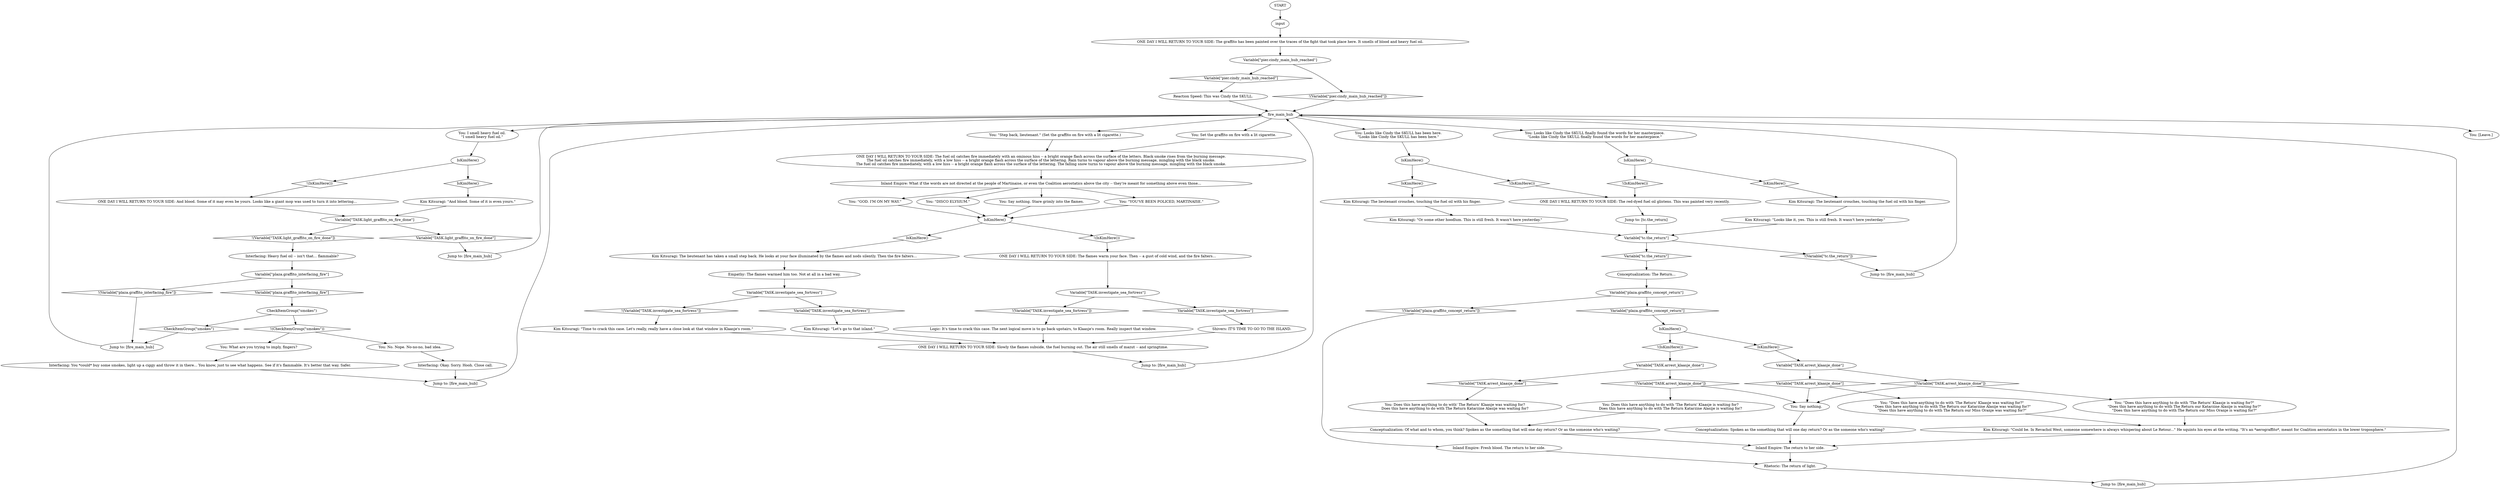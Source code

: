 # PLAZA / GRAFFITO
# There's a giant graffito on the plaza outside:
#Un jour je serai de retour près de toi
# ==================================================
digraph G {
	  0 [label="START"];
	  1 [label="input"];
	  2 [label="You: Say nothing. Stare grimly into the flames."];
	  3 [label="IsKimHere()"];
	  4 [label="IsKimHere()", shape=diamond];
	  5 [label="!(IsKimHere())", shape=diamond];
	  6 [label="ONE DAY I WILL RETURN TO YOUR SIDE: Slowly the flames subside, the fuel burning out. The air still smells of mazut -- and springtime."];
	  7 [label="You: \"YOU'VE BEEN POLICED, MARTINAISE.\""];
	  8 [label="Variable[\"TASK.arrest_klaasje_done\"]"];
	  9 [label="Variable[\"TASK.arrest_klaasje_done\"]", shape=diamond];
	  10 [label="!(Variable[\"TASK.arrest_klaasje_done\"])", shape=diamond];
	  11 [label="Interfacing: You *could* buy some smokes, light up a ciggy and throw it in there... You know, just to see what happens. See if it's flammable. It's better that way. Safer."];
	  12 [label="Rhetoric: The return of light."];
	  13 [label="Jump to: [fire_main_hub]"];
	  14 [label="ONE DAY I WILL RETURN TO YOUR SIDE: The red-dyed fuel oil glistens. This was painted very recently."];
	  15 [label="You: Looks like Cindy the SKULL has been here.\n\"Looks like Cindy the SKULL has been here.\""];
	  16 [label="You: [Leave.]"];
	  17 [label="You: No. Nope. No-no-no, bad idea."];
	  18 [label="You: Does this have anything to do with 'The Return' Klaasje is waiting for?\nDoes this have anything to do with The Return Katarzine Alasije is waiting for?"];
	  19 [label="Inland Empire: The return to her side."];
	  20 [label="You: \"Step back, lieutenant.\" (Set the graffito on fire with a lit cigarette.)"];
	  21 [label="Conceptualization: Spoken as the something that will one day return? Or as the someone who's waiting?"];
	  22 [label="Kim Kitsuragi: \"Or some other hoodlum. This is still fresh. It wasn't here yesterday.\""];
	  23 [label="Kim Kitsuragi: \"Could be. In Revachol West, someone somewhere is always whispering about Le Retour...\" He squints his eyes at the writing. \"It's an *aerograffito*, meant for Coalition aerostatics in the lower troposphere.\""];
	  24 [label="Interfacing: Heavy fuel oil -- isn't that... flammable?"];
	  25 [label="You: Set the graffito on fire with a lit cigarette."];
	  26 [label="Interfacing: Okay. Sorry. Hooh. Close call."];
	  27 [label="Variable[\"TASK.investigate_sea_fortress\"]"];
	  28 [label="Variable[\"TASK.investigate_sea_fortress\"]", shape=diamond];
	  29 [label="!(Variable[\"TASK.investigate_sea_fortress\"])", shape=diamond];
	  30 [label="Inland Empire: Fresh blood. The return to her side."];
	  31 [label="Variable[\"plaza.graffito_concept_return\"]"];
	  32 [label="Variable[\"plaza.graffito_concept_return\"]", shape=diamond];
	  33 [label="!(Variable[\"plaza.graffito_concept_return\"])", shape=diamond];
	  34 [label="ONE DAY I WILL RETURN TO YOUR SIDE: The flames warm your face. Then -- a gust of cold wind, and the fire falters..."];
	  35 [label="Kim Kitsuragi: \"Time to crack this case. Let's really, really have a close look at that window in Klaasje's room.\""];
	  36 [label="IsKimHere()"];
	  37 [label="IsKimHere()", shape=diamond];
	  38 [label="!(IsKimHere())", shape=diamond];
	  39 [label="Conceptualization: Of what and to whom, you think? Spoken as the something that will one day return? Or as the someone who's waiting?"];
	  40 [label="Jump to: [fire_main_hub]"];
	  41 [label="Variable[\"TASK.investigate_sea_fortress\"]"];
	  42 [label="Variable[\"TASK.investigate_sea_fortress\"]", shape=diamond];
	  43 [label="!(Variable[\"TASK.investigate_sea_fortress\"])", shape=diamond];
	  44 [label="Jump to: [fire_main_hub]"];
	  45 [label="Variable[\"plaza.graffito_interfacing_fire\"]"];
	  46 [label="Variable[\"plaza.graffito_interfacing_fire\"]", shape=diamond];
	  47 [label="!(Variable[\"plaza.graffito_interfacing_fire\"])", shape=diamond];
	  48 [label="Variable[\"TASK.arrest_klaasje_done\"]"];
	  49 [label="Variable[\"TASK.arrest_klaasje_done\"]", shape=diamond];
	  50 [label="!(Variable[\"TASK.arrest_klaasje_done\"])", shape=diamond];
	  51 [label="Variable[\"tc.the_return\"]"];
	  52 [label="Variable[\"tc.the_return\"]", shape=diamond];
	  53 [label="!(Variable[\"tc.the_return\"])", shape=diamond];
	  54 [label="ONE DAY I WILL RETURN TO YOUR SIDE: The fuel oil catches fire immediately with an ominous hiss -- a bright orange flash across the surface of the letters. Black smoke rises from the burning message.\nThe fuel oil catches fire immediately, with a low hiss -- a bright orange flash across the surface of the lettering. Rain turns to vapour above the burning message, mingling with the black smoke.\nThe fuel oil catches fire immediately, with a low hiss -- a bright orange flash across the surface of the lettering. The falling snow turns to vapour above the burning message, mingling with the black smoke."];
	  55 [label="IsKimHere()"];
	  56 [label="IsKimHere()", shape=diamond];
	  57 [label="!(IsKimHere())", shape=diamond];
	  58 [label="Empathy: The flames warmed him too. Not at all in a bad way."];
	  59 [label="You: \"Does this have anything to do with 'The Return' Klaasje is waiting for?\"\n\"Does this have anything to do with The Return our Katarzine Alasije is waiting for?\"\n\"Does this have anything to do with The Return our Miss Oranje is waiting for?\""];
	  60 [label="Conceptualization: The Return..."];
	  61 [label="CheckItemGroup(\"smokes\")"];
	  62 [label="CheckItemGroup(\"smokes\")", shape=diamond];
	  63 [label="!(CheckItemGroup(\"smokes\"))", shape=diamond];
	  64 [label="You: Does this have anything to do with' The Return' Klaasje was waiting for?\nDoes this have anything to do with The Return Katarzine Alasije was waiting for?"];
	  65 [label="Jump to: [fire_main_hub]"];
	  66 [label="Jump to: [fire_main_hub]"];
	  67 [label="Kim Kitsuragi: \"Let's go to that island.\""];
	  68 [label="ONE DAY I WILL RETURN TO YOUR SIDE: And blood. Some of it may even be yours. Looks like a giant mop was used to turn it into lettering..."];
	  69 [label="Variable[\"TASK.light_graffito_on_fire_done\"]"];
	  70 [label="Variable[\"TASK.light_graffito_on_fire_done\"]", shape=diamond];
	  71 [label="!(Variable[\"TASK.light_graffito_on_fire_done\"])", shape=diamond];
	  72 [label="You: I smell heavy fuel oil.\n\"I smell heavy fuel oil.\""];
	  73 [label="Kim Kitsuragi: The lieutenant crouches, touching the fuel oil with his finger."];
	  74 [label="You: \"GOD. I'M ON MY WAY.\""];
	  75 [label="You: \"Does this have anything to do with 'The Return' Klaasje was waiting for?\"\n\"Does this have anything to do with The Return our Katarzine Alasije was waiting for?\"\n\"Does this have anything to do with The Return our Miss Oranje was waiting for?\""];
	  76 [label="Jump to: [fire_main_hub]"];
	  77 [label="Inland Empire: What if the words are not directed at the people of Martinaise, or even the Coalition aerostatics above the city -- they're meant for something above even those..."];
	  78 [label="Kim Kitsuragi: The lieutenant has taken a small step back. He looks at your face illuminated by the flames and nods silently. Then the fire falters..."];
	  79 [label="Shivers: IT'S TIME TO GO TO THE ISLAND."];
	  80 [label="Jump to: [tc.the_return]"];
	  81 [label="IsKimHere()"];
	  82 [label="IsKimHere()", shape=diamond];
	  83 [label="!(IsKimHere())", shape=diamond];
	  84 [label="You: Looks like Cindy the SKULL finally found the words for her masterpiece.\n\"Looks like Cindy the SKULL finally found the words for her masterpiece.\""];
	  85 [label="Kim Kitsuragi: \"And blood. Some of it is even yours.\""];
	  86 [label="You: What are you trying to imply, fingers?"];
	  87 [label="Reaction Speed: This was Cindy the SKULL."];
	  88 [label="You: Say nothing."];
	  89 [label="ONE DAY I WILL RETURN TO YOUR SIDE: The graffito has been painted over the traces of the fight that took place here. It smells of blood and heavy fuel oil."];
	  90 [label="fire_main_hub"];
	  91 [label="Kim Kitsuragi: \"Looks like it, yes. This is still fresh. It wasn't here yesterday.\""];
	  93 [label="IsKimHere()"];
	  94 [label="IsKimHere()", shape=diamond];
	  95 [label="!(IsKimHere())", shape=diamond];
	  96 [label="Variable[\"pier.cindy_main_hub_reached\"]"];
	  97 [label="Variable[\"pier.cindy_main_hub_reached\"]", shape=diamond];
	  98 [label="!(Variable[\"pier.cindy_main_hub_reached\"])", shape=diamond];
	  99 [label="Kim Kitsuragi: The lieutenant crouches, touching the fuel oil with his finger."];
	  100 [label="You: \"DISCO ELYSIUM.\""];
	  101 [label="Logic: It's time to crack this case. The next logical move is to go back upstairs, to Klaasje's room. Really inspect that window."];
	  0 -> 1
	  1 -> 89
	  2 -> 55
	  3 -> 4
	  3 -> 5
	  4 -> 99
	  5 -> 14
	  6 -> 40
	  7 -> 55
	  8 -> 9
	  8 -> 10
	  9 -> 64
	  10 -> 88
	  10 -> 18
	  11 -> 13
	  12 -> 76
	  13 -> 90
	  14 -> 80
	  15 -> 3
	  17 -> 26
	  18 -> 39
	  19 -> 12
	  20 -> 54
	  21 -> 19
	  22 -> 51
	  23 -> 19
	  24 -> 45
	  25 -> 54
	  26 -> 13
	  27 -> 28
	  27 -> 29
	  28 -> 67
	  29 -> 35
	  30 -> 12
	  31 -> 32
	  31 -> 33
	  32 -> 81
	  33 -> 30
	  34 -> 41
	  35 -> 6
	  36 -> 37
	  36 -> 38
	  37 -> 73
	  38 -> 14
	  39 -> 19
	  40 -> 90
	  41 -> 42
	  41 -> 43
	  42 -> 79
	  43 -> 101
	  44 -> 90
	  45 -> 46
	  45 -> 47
	  46 -> 61
	  47 -> 66
	  48 -> 49
	  48 -> 50
	  49 -> 88
	  49 -> 75
	  50 -> 88
	  50 -> 59
	  51 -> 52
	  51 -> 53
	  52 -> 60
	  53 -> 44
	  54 -> 77
	  55 -> 56
	  55 -> 57
	  56 -> 78
	  57 -> 34
	  58 -> 27
	  59 -> 23
	  60 -> 31
	  61 -> 62
	  61 -> 63
	  62 -> 66
	  63 -> 17
	  63 -> 86
	  64 -> 39
	  65 -> 90
	  66 -> 90
	  67 -> 6
	  68 -> 69
	  69 -> 70
	  69 -> 71
	  70 -> 65
	  71 -> 24
	  72 -> 93
	  73 -> 91
	  74 -> 55
	  75 -> 23
	  76 -> 90
	  77 -> 74
	  77 -> 2
	  77 -> 100
	  77 -> 7
	  78 -> 58
	  79 -> 6
	  80 -> 51
	  81 -> 82
	  81 -> 83
	  82 -> 48
	  83 -> 8
	  84 -> 36
	  85 -> 69
	  86 -> 11
	  87 -> 90
	  88 -> 21
	  89 -> 96
	  90 -> 72
	  90 -> 15
	  90 -> 16
	  90 -> 84
	  90 -> 20
	  90 -> 25
	  91 -> 51
	  93 -> 94
	  93 -> 95
	  94 -> 85
	  95 -> 68
	  96 -> 97
	  96 -> 98
	  97 -> 87
	  98 -> 90
	  99 -> 22
	  100 -> 55
	  101 -> 6
}

